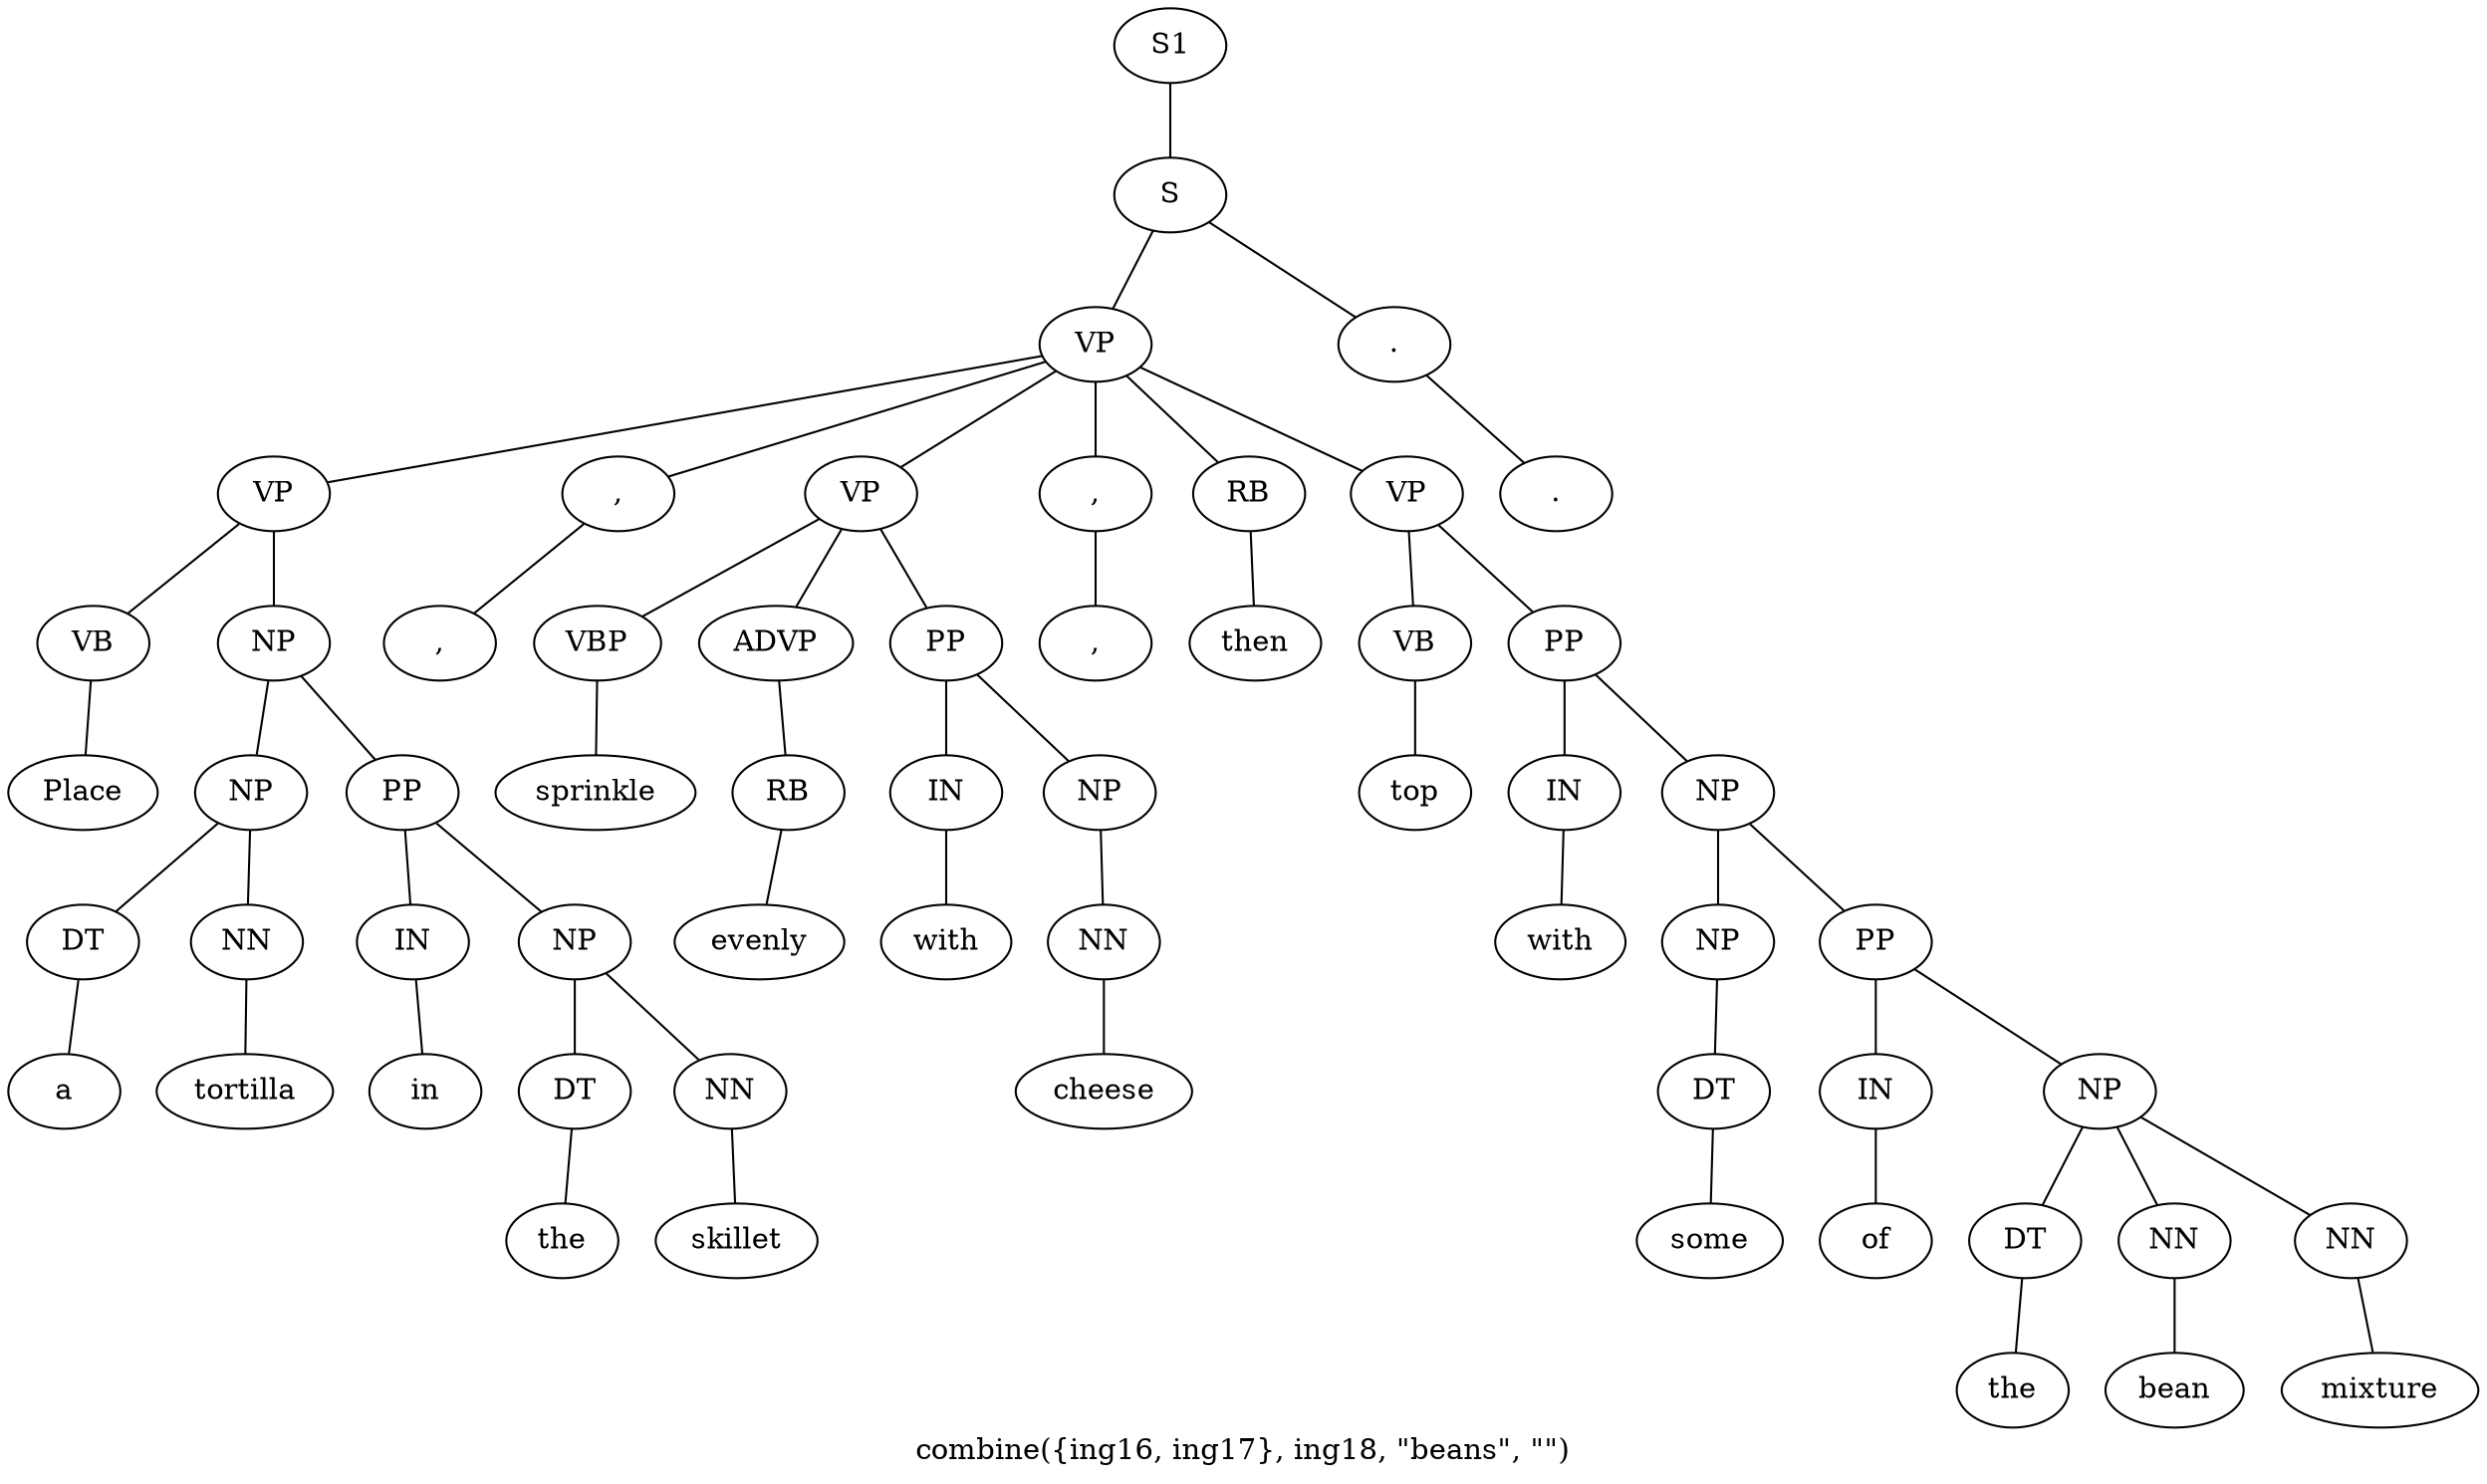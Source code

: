 graph SyntaxGraph {
	label = "combine({ing16, ing17}, ing18, \"beans\", \"\")";
	Node0 [label="S1"];
	Node1 [label="S"];
	Node2 [label="VP"];
	Node3 [label="VP"];
	Node4 [label="VB"];
	Node5 [label="Place"];
	Node6 [label="NP"];
	Node7 [label="NP"];
	Node8 [label="DT"];
	Node9 [label="a"];
	Node10 [label="NN"];
	Node11 [label="tortilla"];
	Node12 [label="PP"];
	Node13 [label="IN"];
	Node14 [label="in"];
	Node15 [label="NP"];
	Node16 [label="DT"];
	Node17 [label="the"];
	Node18 [label="NN"];
	Node19 [label="skillet"];
	Node20 [label=","];
	Node21 [label=","];
	Node22 [label="VP"];
	Node23 [label="VBP"];
	Node24 [label="sprinkle"];
	Node25 [label="ADVP"];
	Node26 [label="RB"];
	Node27 [label="evenly"];
	Node28 [label="PP"];
	Node29 [label="IN"];
	Node30 [label="with"];
	Node31 [label="NP"];
	Node32 [label="NN"];
	Node33 [label="cheese"];
	Node34 [label=","];
	Node35 [label=","];
	Node36 [label="RB"];
	Node37 [label="then"];
	Node38 [label="VP"];
	Node39 [label="VB"];
	Node40 [label="top"];
	Node41 [label="PP"];
	Node42 [label="IN"];
	Node43 [label="with"];
	Node44 [label="NP"];
	Node45 [label="NP"];
	Node46 [label="DT"];
	Node47 [label="some"];
	Node48 [label="PP"];
	Node49 [label="IN"];
	Node50 [label="of"];
	Node51 [label="NP"];
	Node52 [label="DT"];
	Node53 [label="the"];
	Node54 [label="NN"];
	Node55 [label="bean"];
	Node56 [label="NN"];
	Node57 [label="mixture"];
	Node58 [label="."];
	Node59 [label="."];

	Node0 -- Node1;
	Node1 -- Node2;
	Node1 -- Node58;
	Node2 -- Node3;
	Node2 -- Node20;
	Node2 -- Node22;
	Node2 -- Node34;
	Node2 -- Node36;
	Node2 -- Node38;
	Node3 -- Node4;
	Node3 -- Node6;
	Node4 -- Node5;
	Node6 -- Node7;
	Node6 -- Node12;
	Node7 -- Node8;
	Node7 -- Node10;
	Node8 -- Node9;
	Node10 -- Node11;
	Node12 -- Node13;
	Node12 -- Node15;
	Node13 -- Node14;
	Node15 -- Node16;
	Node15 -- Node18;
	Node16 -- Node17;
	Node18 -- Node19;
	Node20 -- Node21;
	Node22 -- Node23;
	Node22 -- Node25;
	Node22 -- Node28;
	Node23 -- Node24;
	Node25 -- Node26;
	Node26 -- Node27;
	Node28 -- Node29;
	Node28 -- Node31;
	Node29 -- Node30;
	Node31 -- Node32;
	Node32 -- Node33;
	Node34 -- Node35;
	Node36 -- Node37;
	Node38 -- Node39;
	Node38 -- Node41;
	Node39 -- Node40;
	Node41 -- Node42;
	Node41 -- Node44;
	Node42 -- Node43;
	Node44 -- Node45;
	Node44 -- Node48;
	Node45 -- Node46;
	Node46 -- Node47;
	Node48 -- Node49;
	Node48 -- Node51;
	Node49 -- Node50;
	Node51 -- Node52;
	Node51 -- Node54;
	Node51 -- Node56;
	Node52 -- Node53;
	Node54 -- Node55;
	Node56 -- Node57;
	Node58 -- Node59;
}
